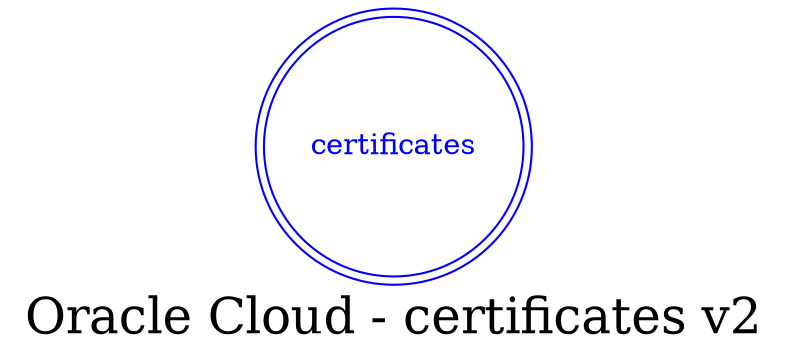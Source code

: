 digraph LexiconGraph {
graph[label="Oracle Cloud - certificates v2", fontsize=24]
splines=true
"certificates" [color=blue, fontcolor=blue, shape=doublecircle]
}
